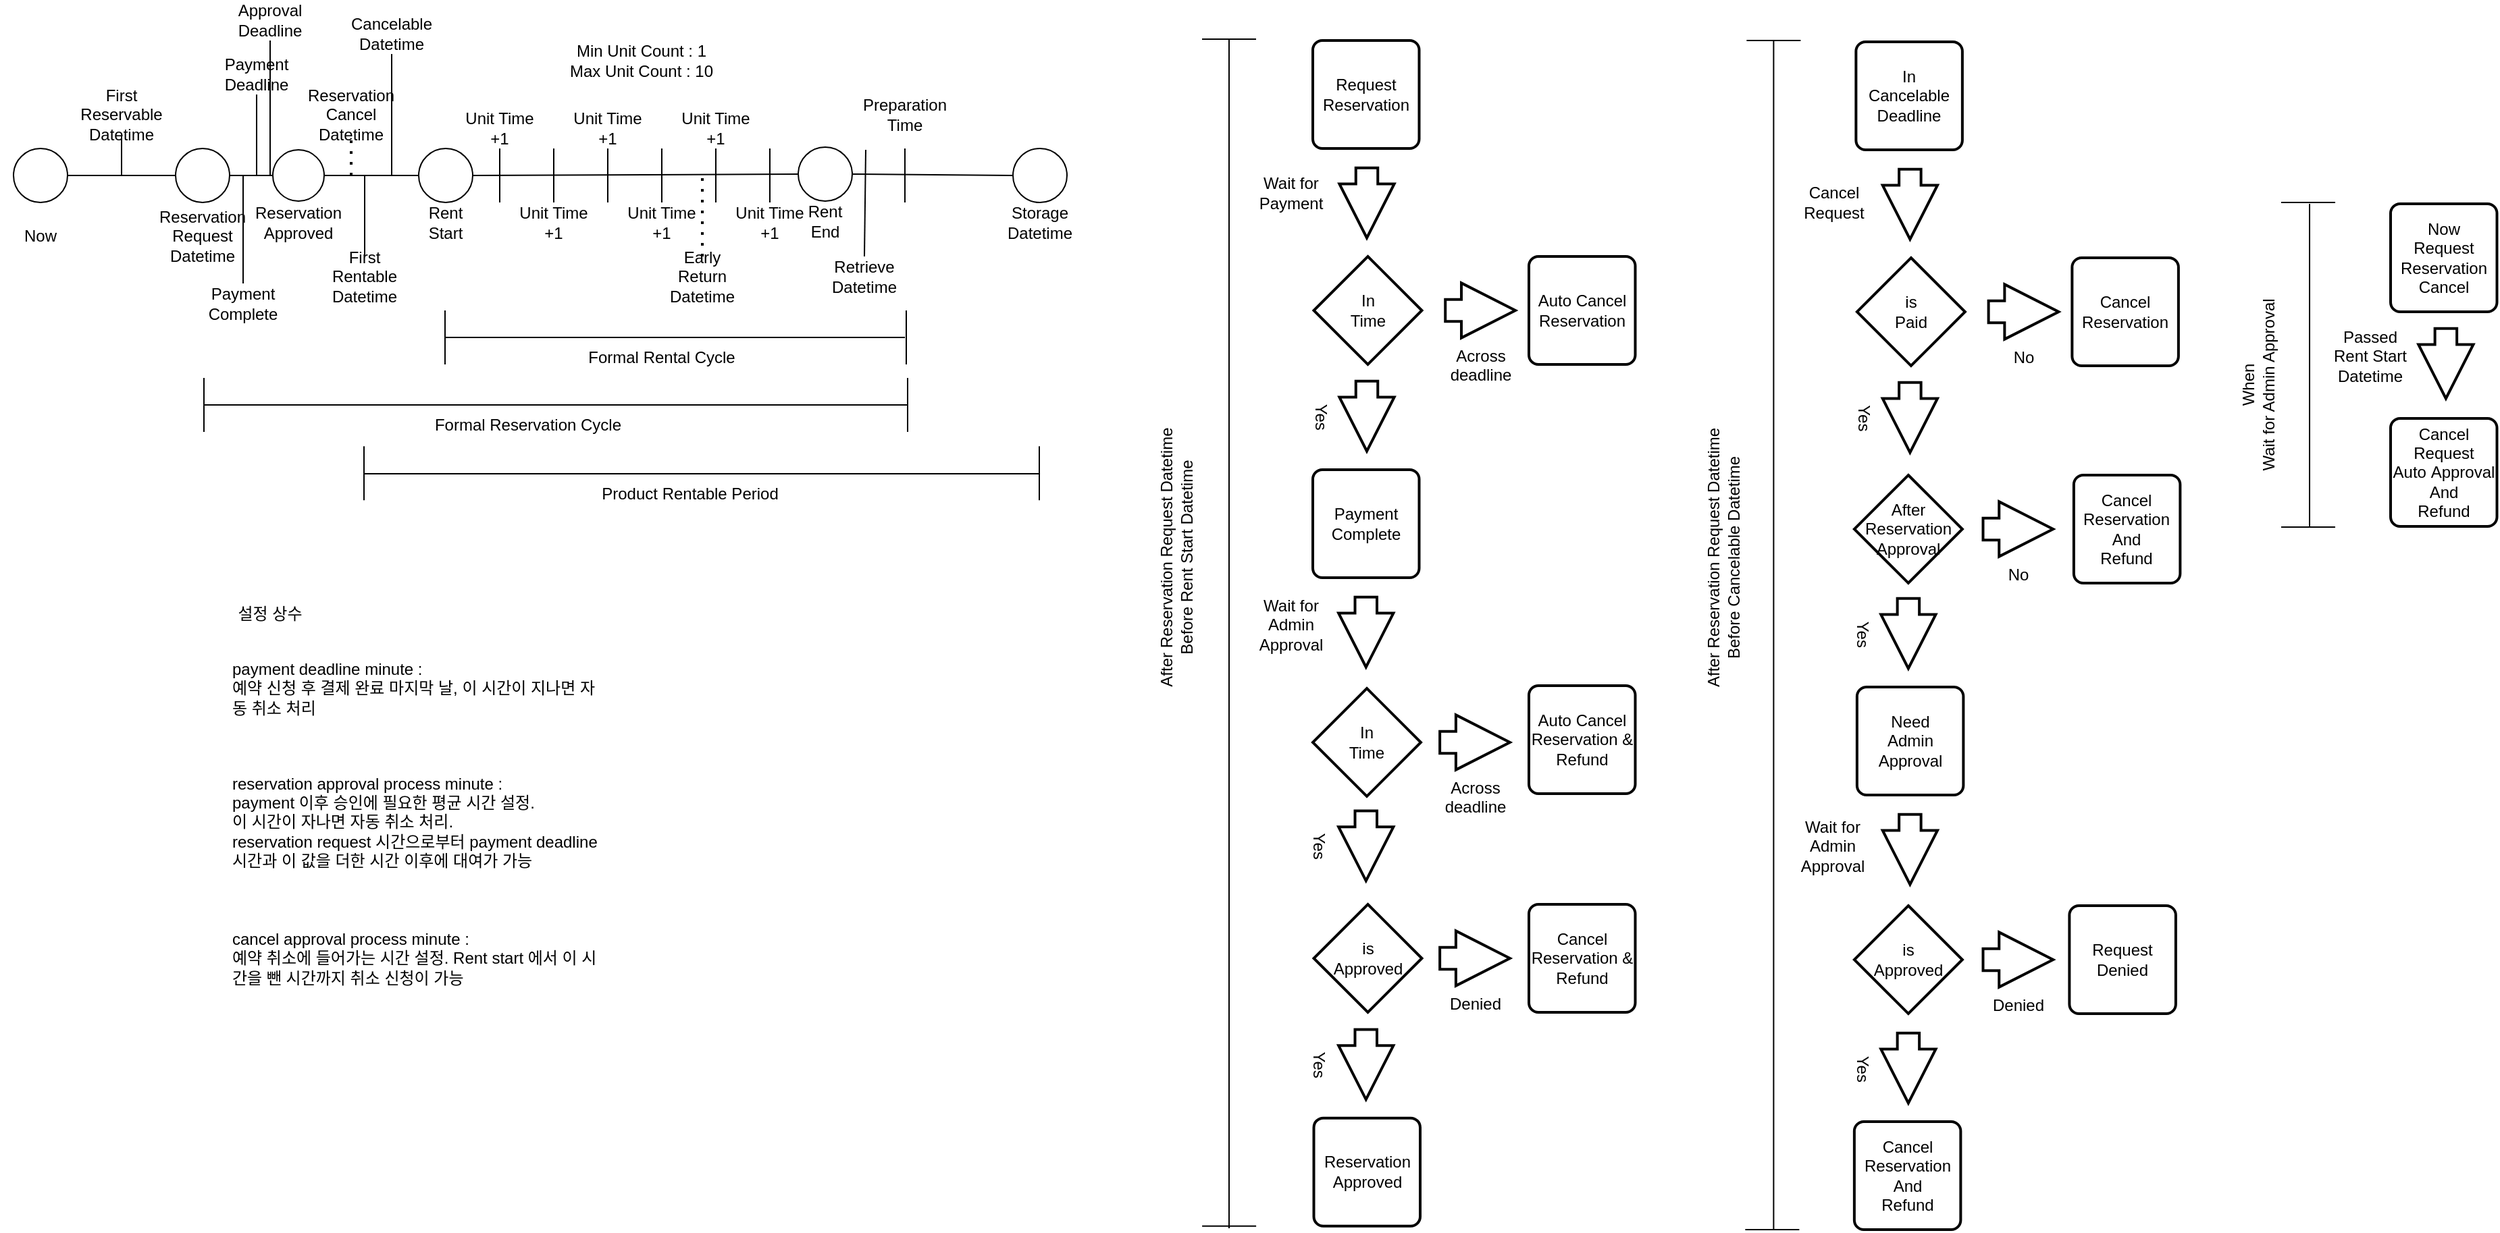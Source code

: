 <mxfile version="25.0.3">
  <diagram name="페이지-1" id="gPcE3TySeQDTiM629QRJ">
    <mxGraphModel dx="2261" dy="738" grid="1" gridSize="10" guides="1" tooltips="1" connect="1" arrows="1" fold="1" page="1" pageScale="1" pageWidth="827" pageHeight="1169" math="0" shadow="0">
      <root>
        <mxCell id="0" />
        <mxCell id="1" parent="0" />
        <mxCell id="xE-0E0xbso1i-USyUR9E-1" value="" style="ellipse;whiteSpace=wrap;html=1;aspect=fixed;" parent="1" vertex="1">
          <mxGeometry x="-40" y="120" width="40" height="40" as="geometry" />
        </mxCell>
        <mxCell id="xE-0E0xbso1i-USyUR9E-2" value="Now" style="text;html=1;align=center;verticalAlign=middle;whiteSpace=wrap;rounded=0;" parent="1" vertex="1">
          <mxGeometry x="-50" y="170" width="60" height="30" as="geometry" />
        </mxCell>
        <mxCell id="xE-0E0xbso1i-USyUR9E-3" value="" style="ellipse;whiteSpace=wrap;html=1;aspect=fixed;" parent="1" vertex="1">
          <mxGeometry x="260" y="120" width="40" height="40" as="geometry" />
        </mxCell>
        <mxCell id="xE-0E0xbso1i-USyUR9E-4" value="Rent&lt;div&gt;Start&lt;/div&gt;" style="text;html=1;align=center;verticalAlign=middle;whiteSpace=wrap;rounded=0;" parent="1" vertex="1">
          <mxGeometry x="250" y="160" width="60" height="30" as="geometry" />
        </mxCell>
        <mxCell id="xE-0E0xbso1i-USyUR9E-5" value="" style="endArrow=none;html=1;rounded=0;exitX=1;exitY=0.5;exitDx=0;exitDy=0;entryX=0;entryY=0.5;entryDx=0;entryDy=0;" parent="1" source="xE-0E0xbso1i-USyUR9E-126" target="xE-0E0xbso1i-USyUR9E-3" edge="1">
          <mxGeometry width="50" height="50" relative="1" as="geometry">
            <mxPoint x="160" y="140" as="sourcePoint" />
            <mxPoint x="440" y="360" as="targetPoint" />
          </mxGeometry>
        </mxCell>
        <mxCell id="xE-0E0xbso1i-USyUR9E-11" value="" style="ellipse;whiteSpace=wrap;html=1;aspect=fixed;" parent="1" vertex="1">
          <mxGeometry x="541" y="119" width="40" height="40" as="geometry" />
        </mxCell>
        <mxCell id="xE-0E0xbso1i-USyUR9E-12" value="Rent&lt;div&gt;End&lt;/div&gt;" style="text;html=1;align=center;verticalAlign=middle;whiteSpace=wrap;rounded=0;" parent="1" vertex="1">
          <mxGeometry x="531" y="159" width="60" height="30" as="geometry" />
        </mxCell>
        <mxCell id="xE-0E0xbso1i-USyUR9E-13" value="" style="endArrow=none;html=1;rounded=0;exitX=1;exitY=0.5;exitDx=0;exitDy=0;entryX=0;entryY=0.5;entryDx=0;entryDy=0;" parent="1" source="xE-0E0xbso1i-USyUR9E-3" target="xE-0E0xbso1i-USyUR9E-11" edge="1">
          <mxGeometry width="50" height="50" relative="1" as="geometry">
            <mxPoint x="390" y="410" as="sourcePoint" />
            <mxPoint x="440" y="360" as="targetPoint" />
          </mxGeometry>
        </mxCell>
        <mxCell id="xE-0E0xbso1i-USyUR9E-14" value="" style="endArrow=none;html=1;rounded=0;" parent="1" edge="1">
          <mxGeometry width="50" height="50" relative="1" as="geometry">
            <mxPoint x="320" y="160" as="sourcePoint" />
            <mxPoint x="320" y="120" as="targetPoint" />
          </mxGeometry>
        </mxCell>
        <mxCell id="xE-0E0xbso1i-USyUR9E-15" value="" style="endArrow=none;html=1;rounded=0;" parent="1" edge="1">
          <mxGeometry width="50" height="50" relative="1" as="geometry">
            <mxPoint x="360" y="160" as="sourcePoint" />
            <mxPoint x="360" y="120" as="targetPoint" />
          </mxGeometry>
        </mxCell>
        <mxCell id="xE-0E0xbso1i-USyUR9E-16" value="" style="endArrow=none;html=1;rounded=0;" parent="1" edge="1">
          <mxGeometry width="50" height="50" relative="1" as="geometry">
            <mxPoint x="400" y="160" as="sourcePoint" />
            <mxPoint x="400" y="120" as="targetPoint" />
          </mxGeometry>
        </mxCell>
        <mxCell id="xE-0E0xbso1i-USyUR9E-17" value="" style="endArrow=none;html=1;rounded=0;" parent="1" edge="1">
          <mxGeometry width="50" height="50" relative="1" as="geometry">
            <mxPoint x="440" y="160" as="sourcePoint" />
            <mxPoint x="440" y="120" as="targetPoint" />
          </mxGeometry>
        </mxCell>
        <mxCell id="xE-0E0xbso1i-USyUR9E-18" value="" style="endArrow=none;html=1;rounded=0;" parent="1" edge="1">
          <mxGeometry width="50" height="50" relative="1" as="geometry">
            <mxPoint x="480" y="160" as="sourcePoint" />
            <mxPoint x="480" y="120" as="targetPoint" />
          </mxGeometry>
        </mxCell>
        <mxCell id="xE-0E0xbso1i-USyUR9E-19" value="" style="endArrow=none;html=1;rounded=0;" parent="1" edge="1">
          <mxGeometry width="50" height="50" relative="1" as="geometry">
            <mxPoint x="520" y="160" as="sourcePoint" />
            <mxPoint x="520" y="120" as="targetPoint" />
          </mxGeometry>
        </mxCell>
        <mxCell id="xE-0E0xbso1i-USyUR9E-20" value="Unit Time +1" style="text;html=1;align=center;verticalAlign=middle;whiteSpace=wrap;rounded=0;" parent="1" vertex="1">
          <mxGeometry x="290" y="90" width="60" height="30" as="geometry" />
        </mxCell>
        <mxCell id="xE-0E0xbso1i-USyUR9E-21" value="Unit Time +1" style="text;html=1;align=center;verticalAlign=middle;whiteSpace=wrap;rounded=0;" parent="1" vertex="1">
          <mxGeometry x="330" y="160" width="60" height="30" as="geometry" />
        </mxCell>
        <mxCell id="xE-0E0xbso1i-USyUR9E-22" value="Unit Time +1" style="text;html=1;align=center;verticalAlign=middle;whiteSpace=wrap;rounded=0;" parent="1" vertex="1">
          <mxGeometry x="370" y="90" width="60" height="30" as="geometry" />
        </mxCell>
        <mxCell id="xE-0E0xbso1i-USyUR9E-23" value="Unit Time +1" style="text;html=1;align=center;verticalAlign=middle;whiteSpace=wrap;rounded=0;" parent="1" vertex="1">
          <mxGeometry x="450" y="90" width="60" height="30" as="geometry" />
        </mxCell>
        <mxCell id="xE-0E0xbso1i-USyUR9E-24" value="Unit Time +1" style="text;html=1;align=center;verticalAlign=middle;whiteSpace=wrap;rounded=0;" parent="1" vertex="1">
          <mxGeometry x="490" y="160" width="60" height="30" as="geometry" />
        </mxCell>
        <mxCell id="xE-0E0xbso1i-USyUR9E-25" value="" style="endArrow=none;dashed=1;html=1;dashPattern=1 3;strokeWidth=2;rounded=0;entryX=0.5;entryY=1;entryDx=0;entryDy=0;" parent="1" target="xE-0E0xbso1i-USyUR9E-26" edge="1">
          <mxGeometry width="50" height="50" relative="1" as="geometry">
            <mxPoint x="210" y="140" as="sourcePoint" />
            <mxPoint x="270" y="95" as="targetPoint" />
          </mxGeometry>
        </mxCell>
        <mxCell id="xE-0E0xbso1i-USyUR9E-26" value="Reservation&lt;div&gt;Cancel&lt;/div&gt;&lt;div&gt;Datetime&lt;/div&gt;" style="text;html=1;align=center;verticalAlign=middle;whiteSpace=wrap;rounded=0;" parent="1" vertex="1">
          <mxGeometry x="180" y="80" width="60" height="30" as="geometry" />
        </mxCell>
        <mxCell id="xE-0E0xbso1i-USyUR9E-27" value="" style="endArrow=none;dashed=1;html=1;dashPattern=1 3;strokeWidth=2;rounded=0;exitX=0.5;exitY=0;exitDx=0;exitDy=0;" parent="1" source="xE-0E0xbso1i-USyUR9E-28" edge="1">
          <mxGeometry width="50" height="50" relative="1" as="geometry">
            <mxPoint x="450" y="200" as="sourcePoint" />
            <mxPoint x="470" y="140" as="targetPoint" />
          </mxGeometry>
        </mxCell>
        <mxCell id="xE-0E0xbso1i-USyUR9E-28" value="Early&lt;div&gt;Return&lt;/div&gt;&lt;div&gt;Datetime&lt;/div&gt;" style="text;html=1;align=center;verticalAlign=middle;whiteSpace=wrap;rounded=0;" parent="1" vertex="1">
          <mxGeometry x="440" y="200" width="60" height="30" as="geometry" />
        </mxCell>
        <mxCell id="xE-0E0xbso1i-USyUR9E-29" value="" style="endArrow=none;html=1;rounded=0;exitX=1;exitY=0.5;exitDx=0;exitDy=0;entryX=0;entryY=0.5;entryDx=0;entryDy=0;" parent="1" source="xE-0E0xbso1i-USyUR9E-11" target="xE-0E0xbso1i-USyUR9E-33" edge="1">
          <mxGeometry width="50" height="50" relative="1" as="geometry">
            <mxPoint x="390" y="410" as="sourcePoint" />
            <mxPoint x="670" y="160" as="targetPoint" />
          </mxGeometry>
        </mxCell>
        <mxCell id="xE-0E0xbso1i-USyUR9E-31" value="Preparation&lt;div&gt;Time&lt;/div&gt;" style="text;html=1;align=center;verticalAlign=middle;whiteSpace=wrap;rounded=0;" parent="1" vertex="1">
          <mxGeometry x="590" y="80" width="60" height="30" as="geometry" />
        </mxCell>
        <mxCell id="xE-0E0xbso1i-USyUR9E-32" value="" style="endArrow=none;html=1;rounded=0;" parent="1" edge="1">
          <mxGeometry width="50" height="50" relative="1" as="geometry">
            <mxPoint x="620" y="160" as="sourcePoint" />
            <mxPoint x="620" y="120" as="targetPoint" />
          </mxGeometry>
        </mxCell>
        <mxCell id="xE-0E0xbso1i-USyUR9E-33" value="" style="ellipse;whiteSpace=wrap;html=1;aspect=fixed;" parent="1" vertex="1">
          <mxGeometry x="700" y="120" width="40" height="40" as="geometry" />
        </mxCell>
        <mxCell id="xE-0E0xbso1i-USyUR9E-34" value="Storage&lt;div&gt;Datetime&lt;/div&gt;" style="text;html=1;align=center;verticalAlign=middle;whiteSpace=wrap;rounded=0;" parent="1" vertex="1">
          <mxGeometry x="690" y="160" width="60" height="30" as="geometry" />
        </mxCell>
        <mxCell id="xE-0E0xbso1i-USyUR9E-38" value="First&lt;div&gt;Rentable&lt;/div&gt;&lt;div&gt;Datetime&lt;/div&gt;" style="text;html=1;align=center;verticalAlign=middle;whiteSpace=wrap;rounded=0;" parent="1" vertex="1">
          <mxGeometry x="190" y="200" width="60" height="30" as="geometry" />
        </mxCell>
        <mxCell id="xE-0E0xbso1i-USyUR9E-42" value="" style="endArrow=none;html=1;rounded=0;exitX=0.5;exitY=0;exitDx=0;exitDy=0;" parent="1" source="xE-0E0xbso1i-USyUR9E-38" edge="1">
          <mxGeometry width="50" height="50" relative="1" as="geometry">
            <mxPoint x="410" y="410" as="sourcePoint" />
            <mxPoint x="220" y="140" as="targetPoint" />
          </mxGeometry>
        </mxCell>
        <mxCell id="xE-0E0xbso1i-USyUR9E-43" value="" style="endArrow=none;html=1;rounded=0;" parent="1" edge="1">
          <mxGeometry width="50" height="50" relative="1" as="geometry">
            <mxPoint x="279.5" y="280" as="sourcePoint" />
            <mxPoint x="279.5" y="240" as="targetPoint" />
          </mxGeometry>
        </mxCell>
        <mxCell id="xE-0E0xbso1i-USyUR9E-44" value="" style="endArrow=none;html=1;rounded=0;" parent="1" edge="1">
          <mxGeometry width="50" height="50" relative="1" as="geometry">
            <mxPoint x="280" y="260" as="sourcePoint" />
            <mxPoint x="620" y="260" as="targetPoint" />
          </mxGeometry>
        </mxCell>
        <mxCell id="xE-0E0xbso1i-USyUR9E-45" value="" style="endArrow=none;html=1;rounded=0;" parent="1" edge="1">
          <mxGeometry width="50" height="50" relative="1" as="geometry">
            <mxPoint x="621" y="280" as="sourcePoint" />
            <mxPoint x="621" y="240" as="targetPoint" />
          </mxGeometry>
        </mxCell>
        <mxCell id="xE-0E0xbso1i-USyUR9E-46" value="&lt;div&gt;Formal&amp;nbsp;&lt;span style=&quot;background-color: initial;&quot;&gt;Rental&amp;nbsp;&lt;/span&gt;&lt;span style=&quot;background-color: initial;&quot;&gt;Cycle&lt;/span&gt;&lt;/div&gt;" style="text;html=1;align=center;verticalAlign=middle;whiteSpace=wrap;rounded=0;" parent="1" vertex="1">
          <mxGeometry x="360" y="260" width="160" height="30" as="geometry" />
        </mxCell>
        <mxCell id="xE-0E0xbso1i-USyUR9E-48" value="" style="endArrow=none;html=1;rounded=0;" parent="1" edge="1">
          <mxGeometry width="50" height="50" relative="1" as="geometry">
            <mxPoint x="219.5" y="380.68" as="sourcePoint" />
            <mxPoint x="219.5" y="340.68" as="targetPoint" />
          </mxGeometry>
        </mxCell>
        <mxCell id="xE-0E0xbso1i-USyUR9E-49" value="" style="endArrow=none;html=1;rounded=0;" parent="1" edge="1">
          <mxGeometry width="50" height="50" relative="1" as="geometry">
            <mxPoint x="220" y="361" as="sourcePoint" />
            <mxPoint x="720" y="361" as="targetPoint" />
          </mxGeometry>
        </mxCell>
        <mxCell id="xE-0E0xbso1i-USyUR9E-51" value="&lt;div&gt;&lt;span style=&quot;background-color: initial;&quot;&gt;Product Rentable Period&lt;/span&gt;&lt;/div&gt;" style="text;html=1;align=center;verticalAlign=middle;whiteSpace=wrap;rounded=0;" parent="1" vertex="1">
          <mxGeometry x="381" y="361" width="160" height="30" as="geometry" />
        </mxCell>
        <mxCell id="xE-0E0xbso1i-USyUR9E-52" value="" style="endArrow=none;html=1;rounded=0;" parent="1" edge="1">
          <mxGeometry width="50" height="50" relative="1" as="geometry">
            <mxPoint x="101" y="330" as="sourcePoint" />
            <mxPoint x="101" y="290" as="targetPoint" />
          </mxGeometry>
        </mxCell>
        <mxCell id="xE-0E0xbso1i-USyUR9E-53" value="" style="endArrow=none;html=1;rounded=0;" parent="1" edge="1">
          <mxGeometry width="50" height="50" relative="1" as="geometry">
            <mxPoint x="101" y="310" as="sourcePoint" />
            <mxPoint x="622" y="310" as="targetPoint" />
          </mxGeometry>
        </mxCell>
        <mxCell id="xE-0E0xbso1i-USyUR9E-54" value="" style="endArrow=none;html=1;rounded=0;" parent="1" edge="1">
          <mxGeometry width="50" height="50" relative="1" as="geometry">
            <mxPoint x="622" y="330" as="sourcePoint" />
            <mxPoint x="622" y="290" as="targetPoint" />
            <Array as="points">
              <mxPoint x="622" y="310" />
            </Array>
          </mxGeometry>
        </mxCell>
        <mxCell id="xE-0E0xbso1i-USyUR9E-55" value="Formal Reservation Cycle" style="text;html=1;align=center;verticalAlign=middle;whiteSpace=wrap;rounded=0;" parent="1" vertex="1">
          <mxGeometry x="261" y="310" width="160" height="30" as="geometry" />
        </mxCell>
        <mxCell id="xE-0E0xbso1i-USyUR9E-60" value="" style="endArrow=none;html=1;rounded=0;exitX=1;exitY=0.5;exitDx=0;exitDy=0;entryX=0;entryY=0.5;entryDx=0;entryDy=0;" parent="1" source="xE-0E0xbso1i-USyUR9E-1" target="xE-0E0xbso1i-USyUR9E-59" edge="1">
          <mxGeometry width="50" height="50" relative="1" as="geometry">
            <mxPoint x="40" y="140" as="sourcePoint" />
            <mxPoint x="240" y="140" as="targetPoint" />
          </mxGeometry>
        </mxCell>
        <mxCell id="xE-0E0xbso1i-USyUR9E-59" value="" style="ellipse;whiteSpace=wrap;html=1;aspect=fixed;" parent="1" vertex="1">
          <mxGeometry x="80" y="120" width="40" height="40" as="geometry" />
        </mxCell>
        <mxCell id="xE-0E0xbso1i-USyUR9E-61" value="&lt;div&gt;Reservation&lt;/div&gt;&lt;div&gt;Request&lt;/div&gt;&lt;div&gt;Datetime&lt;/div&gt;" style="text;html=1;align=center;verticalAlign=middle;whiteSpace=wrap;rounded=0;" parent="1" vertex="1">
          <mxGeometry x="70" y="170" width="60" height="30" as="geometry" />
        </mxCell>
        <mxCell id="xE-0E0xbso1i-USyUR9E-62" value="" style="endArrow=none;html=1;rounded=0;" parent="1" target="xE-0E0xbso1i-USyUR9E-63" edge="1">
          <mxGeometry width="50" height="50" relative="1" as="geometry">
            <mxPoint x="40" y="140" as="sourcePoint" />
            <mxPoint x="40" y="140" as="targetPoint" />
          </mxGeometry>
        </mxCell>
        <mxCell id="xE-0E0xbso1i-USyUR9E-63" value="&lt;div&gt;First&lt;/div&gt;Reservable&lt;div&gt;Datetime&lt;/div&gt;" style="text;html=1;align=center;verticalAlign=middle;whiteSpace=wrap;rounded=0;" parent="1" vertex="1">
          <mxGeometry x="10" y="80" width="60" height="30" as="geometry" />
        </mxCell>
        <mxCell id="xE-0E0xbso1i-USyUR9E-64" value="Min Unit Count : 1&lt;div&gt;Max Unit Count : 10&lt;/div&gt;" style="text;html=1;align=center;verticalAlign=middle;whiteSpace=wrap;rounded=0;" parent="1" vertex="1">
          <mxGeometry x="310" y="40" width="230" height="30" as="geometry" />
        </mxCell>
        <mxCell id="xE-0E0xbso1i-USyUR9E-65" value="Unit Time +1" style="text;html=1;align=center;verticalAlign=middle;whiteSpace=wrap;rounded=0;" parent="1" vertex="1">
          <mxGeometry x="410" y="160" width="60" height="30" as="geometry" />
        </mxCell>
        <mxCell id="xE-0E0xbso1i-USyUR9E-69" value="&lt;div&gt;Request&lt;/div&gt;&lt;div&gt;Reservation&lt;/div&gt;" style="rounded=1;whiteSpace=wrap;html=1;absoluteArcSize=1;arcSize=14;strokeWidth=2;" parent="1" vertex="1">
          <mxGeometry x="922" y="40" width="78.75" height="80" as="geometry" />
        </mxCell>
        <mxCell id="xE-0E0xbso1i-USyUR9E-70" value="&lt;span style=&quot;text-wrap-mode: nowrap;&quot;&gt;In&lt;/span&gt;&lt;br&gt;&lt;div&gt;&lt;span style=&quot;text-wrap-mode: nowrap;&quot;&gt;Time&lt;/span&gt;&lt;/div&gt;" style="strokeWidth=2;html=1;shape=mxgraph.flowchart.decision;whiteSpace=wrap;" parent="1" vertex="1">
          <mxGeometry x="922.75" y="200" width="80" height="80" as="geometry" />
        </mxCell>
        <mxCell id="xE-0E0xbso1i-USyUR9E-73" value="" style="verticalLabelPosition=bottom;verticalAlign=top;html=1;strokeWidth=2;shape=mxgraph.arrows2.arrow;dy=0.6;dx=40;notch=0;rotation=90;" parent="1" vertex="1">
          <mxGeometry x="936.06" y="140" width="51.88" height="40.63" as="geometry" />
        </mxCell>
        <mxCell id="xE-0E0xbso1i-USyUR9E-74" value="&lt;div&gt;Across&lt;/div&gt;&lt;div&gt;deadline&lt;/div&gt;" style="verticalLabelPosition=bottom;verticalAlign=top;html=1;strokeWidth=2;shape=mxgraph.arrows2.arrow;dy=0.6;dx=40;notch=0;rotation=0;" parent="1" vertex="1">
          <mxGeometry x="1020.12" y="219.69" width="51.88" height="40.63" as="geometry" />
        </mxCell>
        <mxCell id="xE-0E0xbso1i-USyUR9E-75" value="&lt;span style=&quot;background-color: initial;&quot;&gt;Auto Cancel&lt;/span&gt;&lt;div&gt;&lt;div&gt;Reservation&lt;/div&gt;&lt;/div&gt;" style="rounded=1;whiteSpace=wrap;html=1;absoluteArcSize=1;arcSize=14;strokeWidth=2;" parent="1" vertex="1">
          <mxGeometry x="1082" y="200" width="78.75" height="80" as="geometry" />
        </mxCell>
        <mxCell id="xE-0E0xbso1i-USyUR9E-76" value="Yes" style="verticalLabelPosition=bottom;verticalAlign=top;html=1;strokeWidth=2;shape=mxgraph.arrows2.arrow;dy=0.6;dx=40;notch=0;rotation=90;" parent="1" vertex="1">
          <mxGeometry x="936.06" y="298" width="51.88" height="40.63" as="geometry" />
        </mxCell>
        <mxCell id="xE-0E0xbso1i-USyUR9E-77" value="Payment&lt;div&gt;Complete&lt;/div&gt;" style="rounded=1;whiteSpace=wrap;html=1;absoluteArcSize=1;arcSize=14;strokeWidth=2;" parent="1" vertex="1">
          <mxGeometry x="922" y="358" width="78.75" height="80" as="geometry" />
        </mxCell>
        <mxCell id="xE-0E0xbso1i-USyUR9E-79" value="" style="verticalLabelPosition=bottom;verticalAlign=top;html=1;strokeWidth=2;shape=mxgraph.arrows2.arrow;dy=0.6;dx=40;notch=0;rotation=90;" parent="1" vertex="1">
          <mxGeometry x="935.44" y="458" width="51.88" height="40.63" as="geometry" />
        </mxCell>
        <mxCell id="xE-0E0xbso1i-USyUR9E-80" value="&lt;span style=&quot;text-wrap-mode: nowrap;&quot;&gt;In&lt;/span&gt;&lt;br&gt;&lt;div&gt;&lt;span style=&quot;text-wrap-mode: nowrap;&quot;&gt;Time&lt;/span&gt;&lt;/div&gt;" style="strokeWidth=2;html=1;shape=mxgraph.flowchart.decision;whiteSpace=wrap;" parent="1" vertex="1">
          <mxGeometry x="922" y="520" width="80" height="80" as="geometry" />
        </mxCell>
        <mxCell id="xE-0E0xbso1i-USyUR9E-81" value="Yes" style="verticalLabelPosition=bottom;verticalAlign=top;html=1;strokeWidth=2;shape=mxgraph.arrows2.arrow;dy=0.6;dx=40;notch=0;rotation=90;" parent="1" vertex="1">
          <mxGeometry x="935.44" y="616.32" width="51.88" height="40.63" as="geometry" />
        </mxCell>
        <mxCell id="xE-0E0xbso1i-USyUR9E-82" value="&lt;div&gt;Across&lt;/div&gt;&lt;div&gt;deadline&lt;/div&gt;" style="verticalLabelPosition=bottom;verticalAlign=top;html=1;strokeWidth=2;shape=mxgraph.arrows2.arrow;dy=0.6;dx=40;notch=0;rotation=0;" parent="1" vertex="1">
          <mxGeometry x="1016.06" y="539.68" width="51.88" height="40.63" as="geometry" />
        </mxCell>
        <mxCell id="xE-0E0xbso1i-USyUR9E-83" value="&lt;div&gt;Auto&amp;nbsp;&lt;span style=&quot;background-color: initial;&quot;&gt;Cancel&lt;/span&gt;&lt;/div&gt;&lt;div&gt;&lt;div&gt;Reservation &amp;amp;&lt;/div&gt;&lt;/div&gt;&lt;div&gt;Refund&lt;/div&gt;" style="rounded=1;whiteSpace=wrap;html=1;absoluteArcSize=1;arcSize=14;strokeWidth=2;" parent="1" vertex="1">
          <mxGeometry x="1082" y="518" width="78.75" height="80" as="geometry" />
        </mxCell>
        <mxCell id="xE-0E0xbso1i-USyUR9E-91" value="Reservation&lt;div&gt;Approved&lt;/div&gt;" style="rounded=1;whiteSpace=wrap;html=1;absoluteArcSize=1;arcSize=14;strokeWidth=2;" parent="1" vertex="1">
          <mxGeometry x="922.75" y="838.32" width="78.75" height="80" as="geometry" />
        </mxCell>
        <mxCell id="xE-0E0xbso1i-USyUR9E-95" value="" style="endArrow=none;html=1;rounded=0;" parent="1" edge="1">
          <mxGeometry width="50" height="50" relative="1" as="geometry">
            <mxPoint x="880" y="39" as="sourcePoint" />
            <mxPoint x="840" y="39" as="targetPoint" />
          </mxGeometry>
        </mxCell>
        <mxCell id="xE-0E0xbso1i-USyUR9E-97" value="" style="endArrow=none;html=1;rounded=0;" parent="1" edge="1">
          <mxGeometry width="50" height="50" relative="1" as="geometry">
            <mxPoint x="880.06" y="918.32" as="sourcePoint" />
            <mxPoint x="840.06" y="918.32" as="targetPoint" />
          </mxGeometry>
        </mxCell>
        <mxCell id="xE-0E0xbso1i-USyUR9E-98" value="" style="endArrow=none;html=1;rounded=0;" parent="1" edge="1">
          <mxGeometry width="50" height="50" relative="1" as="geometry">
            <mxPoint x="860" y="39" as="sourcePoint" />
            <mxPoint x="860" y="920" as="targetPoint" />
          </mxGeometry>
        </mxCell>
        <mxCell id="xE-0E0xbso1i-USyUR9E-100" value="&lt;div&gt;After Reservation Request Datetime&lt;/div&gt;Before Rent Start Datetime" style="text;html=1;align=center;verticalAlign=middle;whiteSpace=wrap;rounded=0;rotation=-90;" parent="1" vertex="1">
          <mxGeometry x="718.81" y="408" width="203.94" height="30" as="geometry" />
        </mxCell>
        <mxCell id="xE-0E0xbso1i-USyUR9E-127" value="" style="endArrow=none;html=1;rounded=0;exitX=1;exitY=0.5;exitDx=0;exitDy=0;entryX=0;entryY=0.5;entryDx=0;entryDy=0;" parent="1" source="xE-0E0xbso1i-USyUR9E-59" target="xE-0E0xbso1i-USyUR9E-126" edge="1">
          <mxGeometry width="50" height="50" relative="1" as="geometry">
            <mxPoint x="120" y="140" as="sourcePoint" />
            <mxPoint x="240" y="140" as="targetPoint" />
          </mxGeometry>
        </mxCell>
        <mxCell id="xE-0E0xbso1i-USyUR9E-126" value="" style="ellipse;whiteSpace=wrap;html=1;aspect=fixed;" parent="1" vertex="1">
          <mxGeometry x="152" y="121" width="38" height="38" as="geometry" />
        </mxCell>
        <mxCell id="xE-0E0xbso1i-USyUR9E-128" value="Reservation&lt;div&gt;Approved&lt;/div&gt;" style="text;html=1;align=center;verticalAlign=middle;whiteSpace=wrap;rounded=0;" parent="1" vertex="1">
          <mxGeometry x="141" y="160" width="60" height="30" as="geometry" />
        </mxCell>
        <mxCell id="xE-0E0xbso1i-USyUR9E-168" value="" style="endArrow=none;html=1;rounded=0;" parent="1" edge="1">
          <mxGeometry width="50" height="50" relative="1" as="geometry">
            <mxPoint x="719.5" y="380.68" as="sourcePoint" />
            <mxPoint x="719.5" y="340.68" as="targetPoint" />
          </mxGeometry>
        </mxCell>
        <mxCell id="xE-0E0xbso1i-USyUR9E-169" value="" style="endArrow=none;html=1;rounded=0;exitX=0.5;exitY=1;exitDx=0;exitDy=0;" parent="1" source="xE-0E0xbso1i-USyUR9E-171" edge="1">
          <mxGeometry width="50" height="50" relative="1" as="geometry">
            <mxPoint x="130" y="80" as="sourcePoint" />
            <mxPoint x="140" y="140" as="targetPoint" />
          </mxGeometry>
        </mxCell>
        <mxCell id="xE-0E0xbso1i-USyUR9E-171" value="Payment Deadline" style="text;html=1;align=center;verticalAlign=middle;whiteSpace=wrap;rounded=0;" parent="1" vertex="1">
          <mxGeometry x="110" y="50" width="60" height="30" as="geometry" />
        </mxCell>
        <mxCell id="xE-0E0xbso1i-USyUR9E-172" value="" style="endArrow=none;html=1;rounded=0;" parent="1" edge="1">
          <mxGeometry width="50" height="50" relative="1" as="geometry">
            <mxPoint x="130" y="220" as="sourcePoint" />
            <mxPoint x="130" y="140" as="targetPoint" />
          </mxGeometry>
        </mxCell>
        <mxCell id="xE-0E0xbso1i-USyUR9E-173" value="Payment&lt;div&gt;Complete&lt;/div&gt;" style="text;html=1;align=center;verticalAlign=middle;whiteSpace=wrap;rounded=0;" parent="1" vertex="1">
          <mxGeometry x="100" y="219.69" width="60" height="30" as="geometry" />
        </mxCell>
        <mxCell id="xE-0E0xbso1i-USyUR9E-174" value="In&lt;div&gt;Cancelable&lt;/div&gt;&lt;div&gt;Deadline&lt;/div&gt;" style="rounded=1;whiteSpace=wrap;html=1;absoluteArcSize=1;arcSize=14;strokeWidth=2;" parent="1" vertex="1">
          <mxGeometry x="1324.19" y="41" width="78.75" height="80" as="geometry" />
        </mxCell>
        <mxCell id="xE-0E0xbso1i-USyUR9E-175" value="is&lt;div&gt;Paid&lt;/div&gt;" style="strokeWidth=2;html=1;shape=mxgraph.flowchart.decision;whiteSpace=wrap;" parent="1" vertex="1">
          <mxGeometry x="1324.94" y="201" width="80" height="80" as="geometry" />
        </mxCell>
        <mxCell id="xE-0E0xbso1i-USyUR9E-176" value="" style="verticalLabelPosition=bottom;verticalAlign=top;html=1;strokeWidth=2;shape=mxgraph.arrows2.arrow;dy=0.6;dx=40;notch=0;rotation=90;" parent="1" vertex="1">
          <mxGeometry x="1338.25" y="141" width="51.88" height="40.63" as="geometry" />
        </mxCell>
        <mxCell id="xE-0E0xbso1i-USyUR9E-177" value="No" style="verticalLabelPosition=bottom;verticalAlign=top;html=1;strokeWidth=2;shape=mxgraph.arrows2.arrow;dy=0.6;dx=40;notch=0;rotation=0;" parent="1" vertex="1">
          <mxGeometry x="1422.31" y="220.69" width="51.88" height="40.63" as="geometry" />
        </mxCell>
        <mxCell id="xE-0E0xbso1i-USyUR9E-178" value="Cancel&lt;div&gt;Reservation&lt;/div&gt;" style="rounded=1;whiteSpace=wrap;html=1;absoluteArcSize=1;arcSize=14;strokeWidth=2;" parent="1" vertex="1">
          <mxGeometry x="1484.19" y="201" width="78.75" height="80" as="geometry" />
        </mxCell>
        <mxCell id="xE-0E0xbso1i-USyUR9E-179" value="Yes" style="verticalLabelPosition=bottom;verticalAlign=top;html=1;strokeWidth=2;shape=mxgraph.arrows2.arrow;dy=0.6;dx=40;notch=0;rotation=90;" parent="1" vertex="1">
          <mxGeometry x="1338.25" y="299" width="51.88" height="40.63" as="geometry" />
        </mxCell>
        <mxCell id="xE-0E0xbso1i-USyUR9E-182" value="After&lt;div&gt;Reservation&lt;br&gt;&lt;div&gt;Approval&lt;/div&gt;&lt;/div&gt;" style="strokeWidth=2;html=1;shape=mxgraph.flowchart.decision;whiteSpace=wrap;" parent="1" vertex="1">
          <mxGeometry x="1322.94" y="362" width="80" height="80" as="geometry" />
        </mxCell>
        <mxCell id="xE-0E0xbso1i-USyUR9E-183" value="" style="verticalLabelPosition=bottom;verticalAlign=top;html=1;strokeWidth=2;shape=mxgraph.arrows2.arrow;dy=0.6;dx=40;notch=0;rotation=90;" parent="1" vertex="1">
          <mxGeometry x="1338.25" y="619" width="51.88" height="40.63" as="geometry" />
        </mxCell>
        <mxCell id="xE-0E0xbso1i-USyUR9E-193" value="" style="endArrow=none;html=1;rounded=0;" parent="1" edge="1">
          <mxGeometry width="50" height="50" relative="1" as="geometry">
            <mxPoint x="1283.19" y="40" as="sourcePoint" />
            <mxPoint x="1243.19" y="40" as="targetPoint" />
          </mxGeometry>
        </mxCell>
        <mxCell id="xE-0E0xbso1i-USyUR9E-194" value="" style="endArrow=none;html=1;rounded=0;" parent="1" edge="1">
          <mxGeometry width="50" height="50" relative="1" as="geometry">
            <mxPoint x="1282.19" y="921" as="sourcePoint" />
            <mxPoint x="1242.19" y="921" as="targetPoint" />
          </mxGeometry>
        </mxCell>
        <mxCell id="xE-0E0xbso1i-USyUR9E-195" value="" style="endArrow=none;html=1;rounded=0;" parent="1" edge="1">
          <mxGeometry width="50" height="50" relative="1" as="geometry">
            <mxPoint x="1263.19" y="40" as="sourcePoint" />
            <mxPoint x="1263.19" y="921" as="targetPoint" />
          </mxGeometry>
        </mxCell>
        <mxCell id="xE-0E0xbso1i-USyUR9E-196" value="&lt;div&gt;After Reservation Request Datetime&lt;/div&gt;Before Cancelable Datetime" style="text;html=1;align=center;verticalAlign=middle;whiteSpace=wrap;rounded=0;rotation=-90;" parent="1" vertex="1">
          <mxGeometry x="1124" y="408" width="203.94" height="30" as="geometry" />
        </mxCell>
        <mxCell id="xE-0E0xbso1i-USyUR9E-209" value="Yes" style="verticalLabelPosition=bottom;verticalAlign=top;html=1;strokeWidth=2;shape=mxgraph.arrows2.arrow;dy=0.6;dx=40;notch=0;rotation=90;" parent="1" vertex="1">
          <mxGeometry x="1337" y="459" width="51.88" height="40.63" as="geometry" />
        </mxCell>
        <mxCell id="xE-0E0xbso1i-USyUR9E-210" value="No" style="verticalLabelPosition=bottom;verticalAlign=top;html=1;strokeWidth=2;shape=mxgraph.arrows2.arrow;dy=0.6;dx=40;notch=0;rotation=0;" parent="1" vertex="1">
          <mxGeometry x="1418.25" y="381.68" width="51.88" height="40.63" as="geometry" />
        </mxCell>
        <mxCell id="xE-0E0xbso1i-USyUR9E-211" value="Cancel&lt;div&gt;Reservation&lt;/div&gt;&lt;div&gt;And&lt;/div&gt;&lt;div&gt;Refund&lt;/div&gt;" style="rounded=1;whiteSpace=wrap;html=1;absoluteArcSize=1;arcSize=14;strokeWidth=2;" parent="1" vertex="1">
          <mxGeometry x="1485.44" y="362" width="78.75" height="80" as="geometry" />
        </mxCell>
        <mxCell id="xE-0E0xbso1i-USyUR9E-212" value="Need&lt;div&gt;Admin&lt;/div&gt;&lt;div&gt;Approval&lt;/div&gt;" style="rounded=1;whiteSpace=wrap;html=1;absoluteArcSize=1;arcSize=14;strokeWidth=2;" parent="1" vertex="1">
          <mxGeometry x="1324.94" y="519" width="78.75" height="80" as="geometry" />
        </mxCell>
        <mxCell id="xE-0E0xbso1i-USyUR9E-217" value="is&lt;div&gt;Approved&lt;/div&gt;" style="strokeWidth=2;html=1;shape=mxgraph.flowchart.decision;whiteSpace=wrap;" parent="1" vertex="1">
          <mxGeometry x="1322.94" y="681" width="80" height="80" as="geometry" />
        </mxCell>
        <mxCell id="xE-0E0xbso1i-USyUR9E-218" value="Yes" style="verticalLabelPosition=bottom;verticalAlign=top;html=1;strokeWidth=2;shape=mxgraph.arrows2.arrow;dy=0.6;dx=40;notch=0;rotation=90;" parent="1" vertex="1">
          <mxGeometry x="1337" y="781" width="51.88" height="40.63" as="geometry" />
        </mxCell>
        <mxCell id="xE-0E0xbso1i-USyUR9E-219" value="Denied" style="verticalLabelPosition=bottom;verticalAlign=top;html=1;strokeWidth=2;shape=mxgraph.arrows2.arrow;dy=0.6;dx=40;notch=0;rotation=0;" parent="1" vertex="1">
          <mxGeometry x="1418.25" y="700.68" width="51.88" height="40.63" as="geometry" />
        </mxCell>
        <mxCell id="xE-0E0xbso1i-USyUR9E-220" value="Cancel&lt;div&gt;Reservation&lt;/div&gt;&lt;div&gt;And&lt;/div&gt;&lt;div&gt;Refund&lt;/div&gt;" style="rounded=1;whiteSpace=wrap;html=1;absoluteArcSize=1;arcSize=14;strokeWidth=2;" parent="1" vertex="1">
          <mxGeometry x="1322.94" y="841" width="78.75" height="80" as="geometry" />
        </mxCell>
        <mxCell id="xE-0E0xbso1i-USyUR9E-221" value="&lt;div&gt;Request&lt;/div&gt;&lt;div&gt;Denied&lt;/div&gt;" style="rounded=1;whiteSpace=wrap;html=1;absoluteArcSize=1;arcSize=14;strokeWidth=2;" parent="1" vertex="1">
          <mxGeometry x="1482.19" y="681" width="78.75" height="80" as="geometry" />
        </mxCell>
        <mxCell id="xE-0E0xbso1i-USyUR9E-223" value="" style="verticalLabelPosition=bottom;verticalAlign=top;html=1;strokeWidth=2;shape=mxgraph.arrows2.arrow;dy=0.6;dx=40;notch=0;rotation=90;" parent="1" vertex="1">
          <mxGeometry x="1735" y="259" width="51.88" height="40.63" as="geometry" />
        </mxCell>
        <mxCell id="xE-0E0xbso1i-USyUR9E-228" value="&lt;div&gt;Cancel&lt;/div&gt;&lt;div&gt;Request&lt;/div&gt;Auto&amp;nbsp;&lt;span style=&quot;background-color: initial;&quot;&gt;Approval&lt;/span&gt;&lt;div&gt;And&lt;/div&gt;&lt;div&gt;Refund&lt;/div&gt;" style="rounded=1;whiteSpace=wrap;html=1;absoluteArcSize=1;arcSize=14;strokeWidth=2;" parent="1" vertex="1">
          <mxGeometry x="1720" y="320" width="78.75" height="80" as="geometry" />
        </mxCell>
        <mxCell id="xE-0E0xbso1i-USyUR9E-229" value="" style="endArrow=none;html=1;rounded=0;" parent="1" edge="1">
          <mxGeometry width="50" height="50" relative="1" as="geometry">
            <mxPoint x="1679" y="160" as="sourcePoint" />
            <mxPoint x="1639" y="160" as="targetPoint" />
          </mxGeometry>
        </mxCell>
        <mxCell id="xE-0E0xbso1i-USyUR9E-230" value="" style="endArrow=none;html=1;rounded=0;" parent="1" edge="1">
          <mxGeometry width="50" height="50" relative="1" as="geometry">
            <mxPoint x="1679" y="400.5" as="sourcePoint" />
            <mxPoint x="1639" y="400.5" as="targetPoint" />
          </mxGeometry>
        </mxCell>
        <mxCell id="xE-0E0xbso1i-USyUR9E-231" value="" style="endArrow=none;html=1;rounded=0;" parent="1" edge="1">
          <mxGeometry width="50" height="50" relative="1" as="geometry">
            <mxPoint x="1660" y="161" as="sourcePoint" />
            <mxPoint x="1660" y="400" as="targetPoint" />
          </mxGeometry>
        </mxCell>
        <mxCell id="xE-0E0xbso1i-USyUR9E-232" value="&lt;div&gt;When&lt;/div&gt;&lt;div&gt;Wait for Admin Approval&lt;/div&gt;" style="text;html=1;align=center;verticalAlign=middle;whiteSpace=wrap;rounded=0;rotation=-90;" parent="1" vertex="1">
          <mxGeometry x="1520" y="280.01" width="203.94" height="30" as="geometry" />
        </mxCell>
        <mxCell id="xE-0E0xbso1i-USyUR9E-233" value="&lt;div&gt;&lt;span style=&quot;background-color: initial;&quot;&gt;Now&lt;/span&gt;&lt;/div&gt;&lt;div&gt;Request&lt;span style=&quot;background-color: initial;&quot;&gt;&lt;/span&gt;&lt;/div&gt;&lt;div&gt;Reservation&lt;/div&gt;&lt;div&gt;&lt;span style=&quot;background-color: initial;&quot;&gt;Cancel&lt;/span&gt;&lt;/div&gt;" style="rounded=1;whiteSpace=wrap;html=1;absoluteArcSize=1;arcSize=14;strokeWidth=2;" parent="1" vertex="1">
          <mxGeometry x="1720" y="161.01" width="78.75" height="80" as="geometry" />
        </mxCell>
        <mxCell id="xE-0E0xbso1i-USyUR9E-234" value="" style="endArrow=none;html=1;rounded=0;" parent="1" edge="1">
          <mxGeometry width="50" height="50" relative="1" as="geometry">
            <mxPoint x="240" y="50" as="sourcePoint" />
            <mxPoint x="240" y="140" as="targetPoint" />
          </mxGeometry>
        </mxCell>
        <mxCell id="xE-0E0xbso1i-USyUR9E-235" value="Cancelable&lt;div&gt;Datetime&lt;/div&gt;" style="text;html=1;align=center;verticalAlign=middle;whiteSpace=wrap;rounded=0;" parent="1" vertex="1">
          <mxGeometry x="210" y="20" width="60" height="30" as="geometry" />
        </mxCell>
        <mxCell id="xE-0E0xbso1i-USyUR9E-238" value="" style="endArrow=none;html=1;rounded=0;exitX=0.5;exitY=0;exitDx=0;exitDy=0;" parent="1" source="xE-0E0xbso1i-USyUR9E-239" edge="1">
          <mxGeometry width="50" height="50" relative="1" as="geometry">
            <mxPoint x="591" y="161" as="sourcePoint" />
            <mxPoint x="591" y="121" as="targetPoint" />
          </mxGeometry>
        </mxCell>
        <mxCell id="xE-0E0xbso1i-USyUR9E-239" value="Retrieve&lt;div&gt;Datetime&lt;/div&gt;" style="text;html=1;align=center;verticalAlign=middle;whiteSpace=wrap;rounded=0;" parent="1" vertex="1">
          <mxGeometry x="560" y="200" width="60" height="30" as="geometry" />
        </mxCell>
        <mxCell id="xE-0E0xbso1i-USyUR9E-242" value="reservation approval process minute :&amp;nbsp;&lt;div&gt;&lt;div&gt;payment 이후 승인에 필요한 평균 시간 설정.&lt;/div&gt;&lt;/div&gt;&lt;div&gt;이 시간이 자나면 자동 취소 처리.&lt;/div&gt;&lt;div&gt;reservation request 시간으로부터 payment deadline 시간과 이 값을 더한 시간 이후에 대여가 가능&lt;/div&gt;" style="text;html=1;align=left;verticalAlign=middle;whiteSpace=wrap;rounded=0;" parent="1" vertex="1">
          <mxGeometry x="120" y="558" width="280" height="122" as="geometry" />
        </mxCell>
        <mxCell id="xE-0E0xbso1i-USyUR9E-243" value="payment deadline minute :&amp;nbsp;&lt;div&gt;예약 신청 후 결제 완료 마지막 날, 이 시간이 지나면 자동 취소 처리&lt;/div&gt;" style="text;html=1;align=left;verticalAlign=middle;whiteSpace=wrap;rounded=0;" parent="1" vertex="1">
          <mxGeometry x="120" y="480" width="280" height="80" as="geometry" />
        </mxCell>
        <mxCell id="xE-0E0xbso1i-USyUR9E-244" value="cancel approval process minute :&lt;div&gt;예약 취소에 들어가는 시간 설정. Rent start 에서 이 시간을 뺀 시간까지 취소 신청이 가능&lt;/div&gt;" style="text;html=1;align=left;verticalAlign=middle;whiteSpace=wrap;rounded=0;" parent="1" vertex="1">
          <mxGeometry x="120" y="680" width="280" height="80" as="geometry" />
        </mxCell>
        <mxCell id="xE-0E0xbso1i-USyUR9E-245" value="" style="endArrow=none;html=1;rounded=0;" parent="1" edge="1">
          <mxGeometry width="50" height="50" relative="1" as="geometry">
            <mxPoint x="150" y="140" as="sourcePoint" />
            <mxPoint x="150" y="40" as="targetPoint" />
          </mxGeometry>
        </mxCell>
        <mxCell id="xE-0E0xbso1i-USyUR9E-246" value="Approval&lt;div&gt;Deadline&lt;/div&gt;" style="text;html=1;align=center;verticalAlign=middle;whiteSpace=wrap;rounded=0;" parent="1" vertex="1">
          <mxGeometry x="120" y="10" width="60" height="30" as="geometry" />
        </mxCell>
        <mxCell id="xE-0E0xbso1i-USyUR9E-249" value="Wait for Admin Approval" style="text;html=1;align=center;verticalAlign=middle;whiteSpace=wrap;rounded=0;" parent="1" vertex="1">
          <mxGeometry x="876.06" y="458" width="60" height="30" as="geometry" />
        </mxCell>
        <mxCell id="xE-0E0xbso1i-USyUR9E-250" value="&lt;div&gt;&lt;span style=&quot;background-color: initial;&quot;&gt;Wait&amp;nbsp;&lt;/span&gt;&lt;span style=&quot;background-color: initial;&quot;&gt;for&lt;/span&gt;&lt;/div&gt;&lt;div&gt;Payment&lt;/div&gt;" style="text;html=1;align=center;verticalAlign=middle;whiteSpace=wrap;rounded=0;" parent="1" vertex="1">
          <mxGeometry x="876.06" y="138.32" width="60" height="30" as="geometry" />
        </mxCell>
        <mxCell id="xE-0E0xbso1i-USyUR9E-251" value="&lt;span style=&quot;text-wrap-mode: nowrap;&quot;&gt;is&lt;/span&gt;&lt;div&gt;&lt;span style=&quot;text-wrap-mode: nowrap;&quot;&gt;Approved&lt;/span&gt;&lt;/div&gt;" style="strokeWidth=2;html=1;shape=mxgraph.flowchart.decision;whiteSpace=wrap;" parent="1" vertex="1">
          <mxGeometry x="922.75" y="680.0" width="80" height="80" as="geometry" />
        </mxCell>
        <mxCell id="xE-0E0xbso1i-USyUR9E-252" value="&lt;div&gt;Denied&lt;/div&gt;" style="verticalLabelPosition=bottom;verticalAlign=top;html=1;strokeWidth=2;shape=mxgraph.arrows2.arrow;dy=0.6;dx=40;notch=0;rotation=0;" parent="1" vertex="1">
          <mxGeometry x="1016.06" y="699.68" width="51.88" height="40.63" as="geometry" />
        </mxCell>
        <mxCell id="xE-0E0xbso1i-USyUR9E-253" value="&lt;div&gt;&lt;span style=&quot;background-color: initial;&quot;&gt;Cancel&lt;/span&gt;&lt;/div&gt;&lt;div&gt;&lt;div&gt;Reservation &amp;amp;&lt;/div&gt;&lt;/div&gt;&lt;div&gt;Refund&lt;/div&gt;" style="rounded=1;whiteSpace=wrap;html=1;absoluteArcSize=1;arcSize=14;strokeWidth=2;" parent="1" vertex="1">
          <mxGeometry x="1082" y="680" width="78.75" height="80" as="geometry" />
        </mxCell>
        <mxCell id="xE-0E0xbso1i-USyUR9E-254" value="Yes" style="verticalLabelPosition=bottom;verticalAlign=top;html=1;strokeWidth=2;shape=mxgraph.arrows2.arrow;dy=0.6;dx=40;notch=0;rotation=90;" parent="1" vertex="1">
          <mxGeometry x="935.43" y="778.32" width="51.88" height="40.63" as="geometry" />
        </mxCell>
        <mxCell id="xE-0E0xbso1i-USyUR9E-255" value="&lt;div&gt;Cancel&lt;/div&gt;&lt;div&gt;Request&lt;/div&gt;" style="text;html=1;align=center;verticalAlign=middle;whiteSpace=wrap;rounded=0;" parent="1" vertex="1">
          <mxGeometry x="1278.25" y="145.32" width="60" height="30" as="geometry" />
        </mxCell>
        <mxCell id="xE-0E0xbso1i-USyUR9E-256" value="Wait for Admin Approval" style="text;html=1;align=center;verticalAlign=middle;whiteSpace=wrap;rounded=0;" parent="1" vertex="1">
          <mxGeometry x="1277" y="621.64" width="60" height="30" as="geometry" />
        </mxCell>
        <mxCell id="xE-0E0xbso1i-USyUR9E-257" value="Passed&lt;div&gt;Rent Start Datetime&lt;/div&gt;" style="text;html=1;align=center;verticalAlign=middle;whiteSpace=wrap;rounded=0;" parent="1" vertex="1">
          <mxGeometry x="1675" y="259" width="60" height="30" as="geometry" />
        </mxCell>
        <mxCell id="GTeaKRhfFTWHFanGibks-1" value="설정 상수" style="text;html=1;align=center;verticalAlign=middle;whiteSpace=wrap;rounded=0;" vertex="1" parent="1">
          <mxGeometry x="120" y="450" width="60" height="30" as="geometry" />
        </mxCell>
      </root>
    </mxGraphModel>
  </diagram>
</mxfile>
